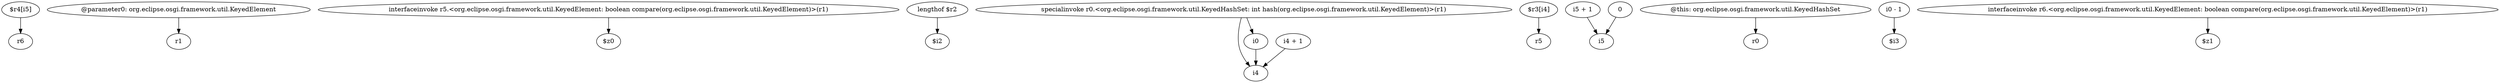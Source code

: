 digraph g {
0[label="$r4[i5]"]
1[label="r6"]
0->1[label=""]
2[label="@parameter0: org.eclipse.osgi.framework.util.KeyedElement"]
3[label="r1"]
2->3[label=""]
4[label="interfaceinvoke r5.<org.eclipse.osgi.framework.util.KeyedElement: boolean compare(org.eclipse.osgi.framework.util.KeyedElement)>(r1)"]
5[label="$z0"]
4->5[label=""]
6[label="lengthof $r2"]
7[label="$i2"]
6->7[label=""]
8[label="specialinvoke r0.<org.eclipse.osgi.framework.util.KeyedHashSet: int hash(org.eclipse.osgi.framework.util.KeyedElement)>(r1)"]
9[label="i4"]
8->9[label=""]
10[label="i0"]
10->9[label=""]
11[label="$r3[i4]"]
12[label="r5"]
11->12[label=""]
13[label="i5 + 1"]
14[label="i5"]
13->14[label=""]
15[label="i4 + 1"]
15->9[label=""]
16[label="@this: org.eclipse.osgi.framework.util.KeyedHashSet"]
17[label="r0"]
16->17[label=""]
18[label="i0 - 1"]
19[label="$i3"]
18->19[label=""]
8->10[label=""]
20[label="0"]
20->14[label=""]
21[label="interfaceinvoke r6.<org.eclipse.osgi.framework.util.KeyedElement: boolean compare(org.eclipse.osgi.framework.util.KeyedElement)>(r1)"]
22[label="$z1"]
21->22[label=""]
}